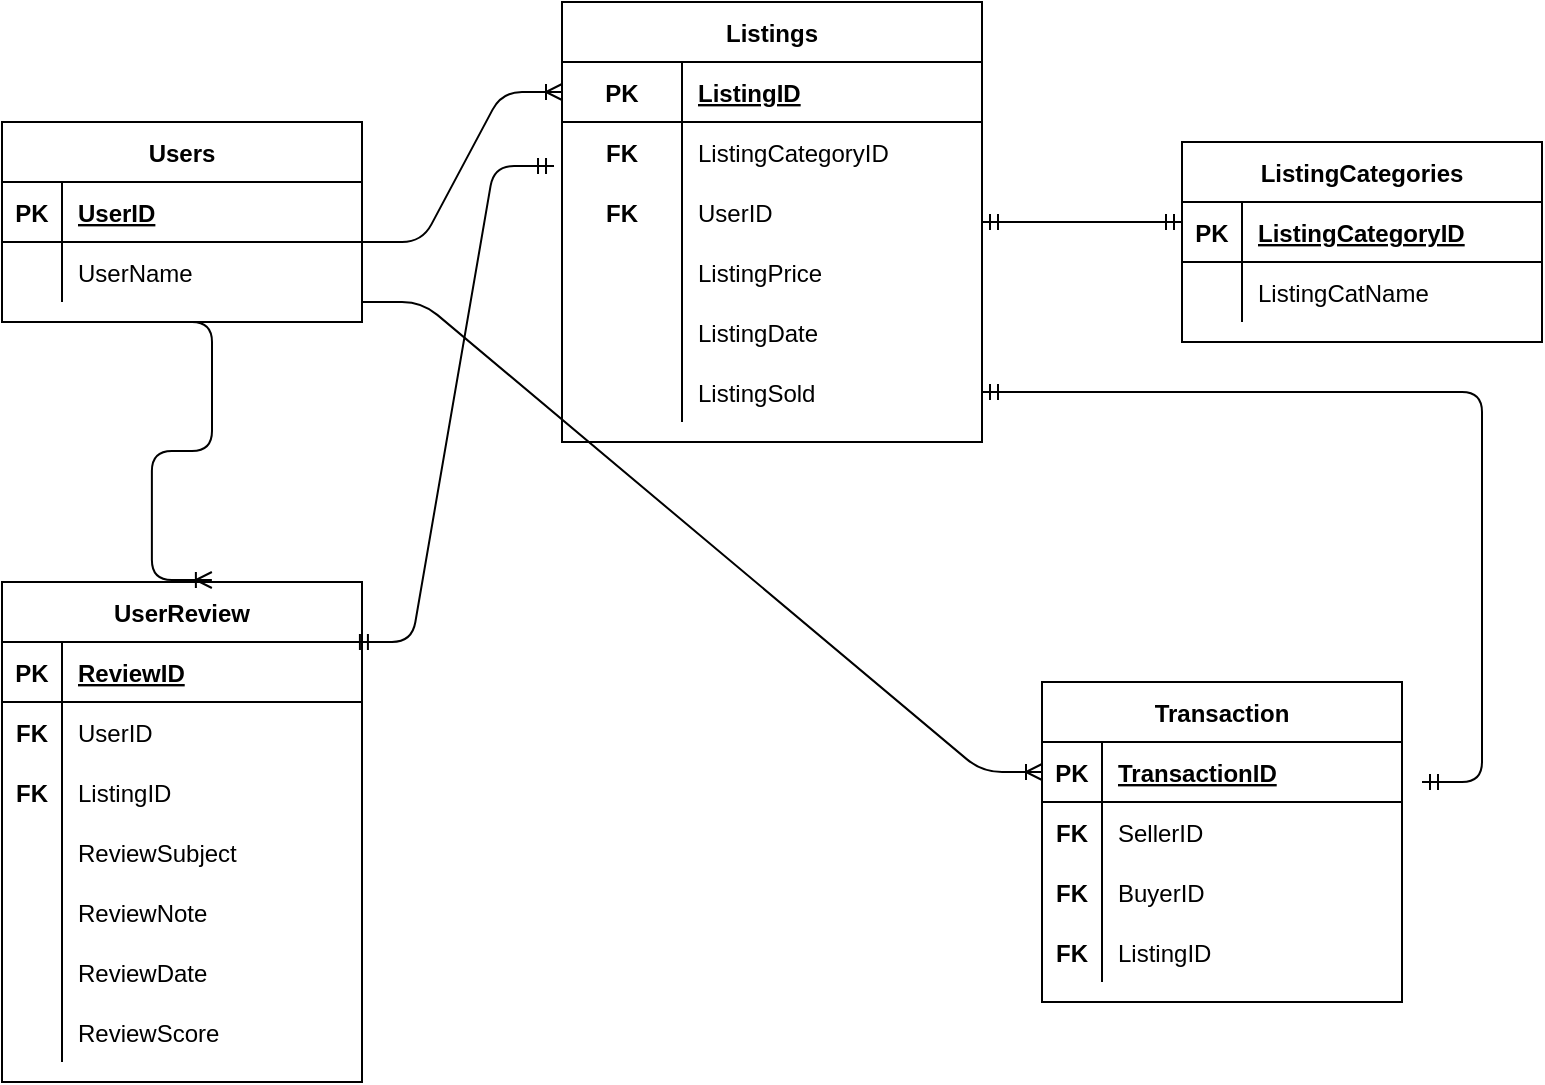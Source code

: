 <mxfile version="14.3.1" type="github">
  <diagram id="fB64tMOYFkFWQUvkLbui" name="Page-1">
    <mxGraphModel dx="1038" dy="587" grid="1" gridSize="10" guides="1" tooltips="1" connect="1" arrows="1" fold="1" page="1" pageScale="1" pageWidth="850" pageHeight="1100" math="0" shadow="0">
      <root>
        <mxCell id="0" />
        <mxCell id="1" parent="0" />
        <mxCell id="2J5BGBihmixoxJaA6tt8-1" value="Listings" style="shape=table;startSize=30;container=1;collapsible=1;childLayout=tableLayout;fixedRows=1;rowLines=0;fontStyle=1;align=center;resizeLast=1;" parent="1" vertex="1">
          <mxGeometry x="320" y="30" width="210" height="220" as="geometry" />
        </mxCell>
        <mxCell id="SBaLLvIWleJ0wnac8fEP-27" value="" style="shape=partialRectangle;collapsible=0;dropTarget=0;pointerEvents=0;fillColor=none;top=0;left=0;bottom=1;right=0;points=[[0,0.5],[1,0.5]];portConstraint=eastwest;" vertex="1" parent="2J5BGBihmixoxJaA6tt8-1">
          <mxGeometry y="30" width="210" height="30" as="geometry" />
        </mxCell>
        <mxCell id="SBaLLvIWleJ0wnac8fEP-28" value="PK" style="shape=partialRectangle;connectable=0;fillColor=none;top=0;left=0;bottom=0;right=0;fontStyle=1;overflow=hidden;" vertex="1" parent="SBaLLvIWleJ0wnac8fEP-27">
          <mxGeometry width="60" height="30" as="geometry" />
        </mxCell>
        <mxCell id="SBaLLvIWleJ0wnac8fEP-29" value="ListingID" style="shape=partialRectangle;connectable=0;fillColor=none;top=0;left=0;bottom=0;right=0;align=left;spacingLeft=6;fontStyle=5;overflow=hidden;" vertex="1" parent="SBaLLvIWleJ0wnac8fEP-27">
          <mxGeometry x="60" width="150" height="30" as="geometry" />
        </mxCell>
        <mxCell id="2J5BGBihmixoxJaA6tt8-14" value="" style="shape=partialRectangle;collapsible=0;dropTarget=0;pointerEvents=0;fillColor=none;top=0;left=0;bottom=0;right=0;points=[[0,0.5],[1,0.5]];portConstraint=eastwest;" parent="2J5BGBihmixoxJaA6tt8-1" vertex="1">
          <mxGeometry y="60" width="210" height="30" as="geometry" />
        </mxCell>
        <mxCell id="2J5BGBihmixoxJaA6tt8-15" value="FK" style="shape=partialRectangle;connectable=0;fillColor=none;top=0;left=0;bottom=0;right=0;fontStyle=1;overflow=hidden;" parent="2J5BGBihmixoxJaA6tt8-14" vertex="1">
          <mxGeometry width="60" height="30" as="geometry" />
        </mxCell>
        <mxCell id="2J5BGBihmixoxJaA6tt8-16" value="ListingCategoryID" style="shape=partialRectangle;connectable=0;fillColor=none;top=0;left=0;bottom=0;right=0;align=left;spacingLeft=6;fontStyle=0;overflow=hidden;" parent="2J5BGBihmixoxJaA6tt8-14" vertex="1">
          <mxGeometry x="60" width="150" height="30" as="geometry" />
        </mxCell>
        <mxCell id="2J5BGBihmixoxJaA6tt8-17" value="" style="shape=partialRectangle;collapsible=0;dropTarget=0;pointerEvents=0;fillColor=none;top=0;left=0;bottom=0;right=0;points=[[0,0.5],[1,0.5]];portConstraint=eastwest;" parent="2J5BGBihmixoxJaA6tt8-1" vertex="1">
          <mxGeometry y="90" width="210" height="30" as="geometry" />
        </mxCell>
        <mxCell id="2J5BGBihmixoxJaA6tt8-18" value="FK" style="shape=partialRectangle;connectable=0;fillColor=none;top=0;left=0;bottom=0;right=0;fontStyle=1;overflow=hidden;" parent="2J5BGBihmixoxJaA6tt8-17" vertex="1">
          <mxGeometry width="60" height="30" as="geometry" />
        </mxCell>
        <mxCell id="2J5BGBihmixoxJaA6tt8-19" value="UserID" style="shape=partialRectangle;connectable=0;fillColor=none;top=0;left=0;bottom=0;right=0;align=left;spacingLeft=6;fontStyle=0;overflow=hidden;" parent="2J5BGBihmixoxJaA6tt8-17" vertex="1">
          <mxGeometry x="60" width="150" height="30" as="geometry" />
        </mxCell>
        <mxCell id="cMP1e0_fmIWZxjMMPKLq-1" value="" style="shape=partialRectangle;collapsible=0;dropTarget=0;pointerEvents=0;fillColor=none;top=0;left=0;bottom=0;right=0;points=[[0,0.5],[1,0.5]];portConstraint=eastwest;" parent="2J5BGBihmixoxJaA6tt8-1" vertex="1">
          <mxGeometry y="120" width="210" height="30" as="geometry" />
        </mxCell>
        <mxCell id="cMP1e0_fmIWZxjMMPKLq-2" value="" style="shape=partialRectangle;connectable=0;fillColor=none;top=0;left=0;bottom=0;right=0;fontStyle=1;overflow=hidden;" parent="cMP1e0_fmIWZxjMMPKLq-1" vertex="1">
          <mxGeometry width="60" height="30" as="geometry" />
        </mxCell>
        <mxCell id="cMP1e0_fmIWZxjMMPKLq-3" value="ListingPrice" style="shape=partialRectangle;connectable=0;fillColor=none;top=0;left=0;bottom=0;right=0;align=left;spacingLeft=6;fontStyle=0;overflow=hidden;" parent="cMP1e0_fmIWZxjMMPKLq-1" vertex="1">
          <mxGeometry x="60" width="150" height="30" as="geometry" />
        </mxCell>
        <mxCell id="SBaLLvIWleJ0wnac8fEP-30" value="" style="shape=partialRectangle;collapsible=0;dropTarget=0;pointerEvents=0;fillColor=none;top=0;left=0;bottom=0;right=0;points=[[0,0.5],[1,0.5]];portConstraint=eastwest;" vertex="1" parent="2J5BGBihmixoxJaA6tt8-1">
          <mxGeometry y="150" width="210" height="30" as="geometry" />
        </mxCell>
        <mxCell id="SBaLLvIWleJ0wnac8fEP-31" value="" style="shape=partialRectangle;connectable=0;fillColor=none;top=0;left=0;bottom=0;right=0;editable=1;overflow=hidden;" vertex="1" parent="SBaLLvIWleJ0wnac8fEP-30">
          <mxGeometry width="60" height="30" as="geometry" />
        </mxCell>
        <mxCell id="SBaLLvIWleJ0wnac8fEP-32" value="ListingDate" style="shape=partialRectangle;connectable=0;fillColor=none;top=0;left=0;bottom=0;right=0;align=left;spacingLeft=6;overflow=hidden;" vertex="1" parent="SBaLLvIWleJ0wnac8fEP-30">
          <mxGeometry x="60" width="150" height="30" as="geometry" />
        </mxCell>
        <mxCell id="2J5BGBihmixoxJaA6tt8-11" value="" style="shape=partialRectangle;collapsible=0;dropTarget=0;pointerEvents=0;fillColor=none;top=0;left=0;bottom=0;right=0;points=[[0,0.5],[1,0.5]];portConstraint=eastwest;" parent="2J5BGBihmixoxJaA6tt8-1" vertex="1">
          <mxGeometry y="180" width="210" height="30" as="geometry" />
        </mxCell>
        <mxCell id="2J5BGBihmixoxJaA6tt8-12" value="" style="shape=partialRectangle;connectable=0;fillColor=none;top=0;left=0;bottom=0;right=0;editable=1;overflow=hidden;" parent="2J5BGBihmixoxJaA6tt8-11" vertex="1">
          <mxGeometry width="60" height="30" as="geometry" />
        </mxCell>
        <mxCell id="2J5BGBihmixoxJaA6tt8-13" value="ListingSold" style="shape=partialRectangle;connectable=0;fillColor=none;top=0;left=0;bottom=0;right=0;align=left;spacingLeft=6;overflow=hidden;" parent="2J5BGBihmixoxJaA6tt8-11" vertex="1">
          <mxGeometry x="60" width="150" height="30" as="geometry" />
        </mxCell>
        <mxCell id="SBaLLvIWleJ0wnac8fEP-14" value="Users" style="shape=table;startSize=30;container=1;collapsible=1;childLayout=tableLayout;fixedRows=1;rowLines=0;fontStyle=1;align=center;resizeLast=1;" vertex="1" parent="1">
          <mxGeometry x="40" y="90" width="180" height="100" as="geometry" />
        </mxCell>
        <mxCell id="SBaLLvIWleJ0wnac8fEP-15" value="" style="shape=partialRectangle;collapsible=0;dropTarget=0;pointerEvents=0;fillColor=none;top=0;left=0;bottom=1;right=0;points=[[0,0.5],[1,0.5]];portConstraint=eastwest;" vertex="1" parent="SBaLLvIWleJ0wnac8fEP-14">
          <mxGeometry y="30" width="180" height="30" as="geometry" />
        </mxCell>
        <mxCell id="SBaLLvIWleJ0wnac8fEP-16" value="PK" style="shape=partialRectangle;connectable=0;fillColor=none;top=0;left=0;bottom=0;right=0;fontStyle=1;overflow=hidden;" vertex="1" parent="SBaLLvIWleJ0wnac8fEP-15">
          <mxGeometry width="30" height="30" as="geometry" />
        </mxCell>
        <mxCell id="SBaLLvIWleJ0wnac8fEP-17" value="UserID" style="shape=partialRectangle;connectable=0;fillColor=none;top=0;left=0;bottom=0;right=0;align=left;spacingLeft=6;fontStyle=5;overflow=hidden;" vertex="1" parent="SBaLLvIWleJ0wnac8fEP-15">
          <mxGeometry x="30" width="150" height="30" as="geometry" />
        </mxCell>
        <mxCell id="SBaLLvIWleJ0wnac8fEP-18" value="" style="shape=partialRectangle;collapsible=0;dropTarget=0;pointerEvents=0;fillColor=none;top=0;left=0;bottom=0;right=0;points=[[0,0.5],[1,0.5]];portConstraint=eastwest;" vertex="1" parent="SBaLLvIWleJ0wnac8fEP-14">
          <mxGeometry y="60" width="180" height="30" as="geometry" />
        </mxCell>
        <mxCell id="SBaLLvIWleJ0wnac8fEP-19" value="" style="shape=partialRectangle;connectable=0;fillColor=none;top=0;left=0;bottom=0;right=0;editable=1;overflow=hidden;" vertex="1" parent="SBaLLvIWleJ0wnac8fEP-18">
          <mxGeometry width="30" height="30" as="geometry" />
        </mxCell>
        <mxCell id="SBaLLvIWleJ0wnac8fEP-20" value="UserName" style="shape=partialRectangle;connectable=0;fillColor=none;top=0;left=0;bottom=0;right=0;align=left;spacingLeft=6;overflow=hidden;" vertex="1" parent="SBaLLvIWleJ0wnac8fEP-18">
          <mxGeometry x="30" width="150" height="30" as="geometry" />
        </mxCell>
        <mxCell id="SBaLLvIWleJ0wnac8fEP-33" value="ListingCategories" style="shape=table;startSize=30;container=1;collapsible=1;childLayout=tableLayout;fixedRows=1;rowLines=0;fontStyle=1;align=center;resizeLast=1;" vertex="1" parent="1">
          <mxGeometry x="630" y="100" width="180" height="100" as="geometry" />
        </mxCell>
        <mxCell id="SBaLLvIWleJ0wnac8fEP-34" value="" style="shape=partialRectangle;collapsible=0;dropTarget=0;pointerEvents=0;fillColor=none;top=0;left=0;bottom=1;right=0;points=[[0,0.5],[1,0.5]];portConstraint=eastwest;" vertex="1" parent="SBaLLvIWleJ0wnac8fEP-33">
          <mxGeometry y="30" width="180" height="30" as="geometry" />
        </mxCell>
        <mxCell id="SBaLLvIWleJ0wnac8fEP-35" value="PK" style="shape=partialRectangle;connectable=0;fillColor=none;top=0;left=0;bottom=0;right=0;fontStyle=1;overflow=hidden;" vertex="1" parent="SBaLLvIWleJ0wnac8fEP-34">
          <mxGeometry width="30" height="30" as="geometry" />
        </mxCell>
        <mxCell id="SBaLLvIWleJ0wnac8fEP-36" value="ListingCategoryID" style="shape=partialRectangle;connectable=0;fillColor=none;top=0;left=0;bottom=0;right=0;align=left;spacingLeft=6;fontStyle=5;overflow=hidden;" vertex="1" parent="SBaLLvIWleJ0wnac8fEP-34">
          <mxGeometry x="30" width="150" height="30" as="geometry" />
        </mxCell>
        <mxCell id="SBaLLvIWleJ0wnac8fEP-37" value="" style="shape=partialRectangle;collapsible=0;dropTarget=0;pointerEvents=0;fillColor=none;top=0;left=0;bottom=0;right=0;points=[[0,0.5],[1,0.5]];portConstraint=eastwest;" vertex="1" parent="SBaLLvIWleJ0wnac8fEP-33">
          <mxGeometry y="60" width="180" height="30" as="geometry" />
        </mxCell>
        <mxCell id="SBaLLvIWleJ0wnac8fEP-38" value="" style="shape=partialRectangle;connectable=0;fillColor=none;top=0;left=0;bottom=0;right=0;editable=1;overflow=hidden;" vertex="1" parent="SBaLLvIWleJ0wnac8fEP-37">
          <mxGeometry width="30" height="30" as="geometry" />
        </mxCell>
        <mxCell id="SBaLLvIWleJ0wnac8fEP-39" value="ListingCatName" style="shape=partialRectangle;connectable=0;fillColor=none;top=0;left=0;bottom=0;right=0;align=left;spacingLeft=6;overflow=hidden;" vertex="1" parent="SBaLLvIWleJ0wnac8fEP-37">
          <mxGeometry x="30" width="150" height="30" as="geometry" />
        </mxCell>
        <mxCell id="SBaLLvIWleJ0wnac8fEP-47" value="UserReview" style="shape=table;startSize=30;container=1;collapsible=1;childLayout=tableLayout;fixedRows=1;rowLines=0;fontStyle=1;align=center;resizeLast=1;" vertex="1" parent="1">
          <mxGeometry x="40" y="320" width="180" height="250" as="geometry" />
        </mxCell>
        <mxCell id="SBaLLvIWleJ0wnac8fEP-48" value="" style="shape=partialRectangle;collapsible=0;dropTarget=0;pointerEvents=0;fillColor=none;top=0;left=0;bottom=1;right=0;points=[[0,0.5],[1,0.5]];portConstraint=eastwest;" vertex="1" parent="SBaLLvIWleJ0wnac8fEP-47">
          <mxGeometry y="30" width="180" height="30" as="geometry" />
        </mxCell>
        <mxCell id="SBaLLvIWleJ0wnac8fEP-49" value="PK" style="shape=partialRectangle;connectable=0;fillColor=none;top=0;left=0;bottom=0;right=0;fontStyle=1;overflow=hidden;" vertex="1" parent="SBaLLvIWleJ0wnac8fEP-48">
          <mxGeometry width="30" height="30" as="geometry" />
        </mxCell>
        <mxCell id="SBaLLvIWleJ0wnac8fEP-50" value="ReviewID" style="shape=partialRectangle;connectable=0;fillColor=none;top=0;left=0;bottom=0;right=0;align=left;spacingLeft=6;fontStyle=5;overflow=hidden;" vertex="1" parent="SBaLLvIWleJ0wnac8fEP-48">
          <mxGeometry x="30" width="150" height="30" as="geometry" />
        </mxCell>
        <mxCell id="SBaLLvIWleJ0wnac8fEP-51" value="" style="shape=partialRectangle;collapsible=0;dropTarget=0;pointerEvents=0;fillColor=none;top=0;left=0;bottom=0;right=0;points=[[0,0.5],[1,0.5]];portConstraint=eastwest;" vertex="1" parent="SBaLLvIWleJ0wnac8fEP-47">
          <mxGeometry y="60" width="180" height="30" as="geometry" />
        </mxCell>
        <mxCell id="SBaLLvIWleJ0wnac8fEP-52" value="FK" style="shape=partialRectangle;connectable=0;fillColor=none;top=0;left=0;bottom=0;right=0;editable=1;overflow=hidden;fontStyle=1" vertex="1" parent="SBaLLvIWleJ0wnac8fEP-51">
          <mxGeometry width="30" height="30" as="geometry" />
        </mxCell>
        <mxCell id="SBaLLvIWleJ0wnac8fEP-53" value="UserID" style="shape=partialRectangle;connectable=0;fillColor=none;top=0;left=0;bottom=0;right=0;align=left;spacingLeft=6;overflow=hidden;" vertex="1" parent="SBaLLvIWleJ0wnac8fEP-51">
          <mxGeometry x="30" width="150" height="30" as="geometry" />
        </mxCell>
        <mxCell id="SBaLLvIWleJ0wnac8fEP-54" value="" style="shape=partialRectangle;collapsible=0;dropTarget=0;pointerEvents=0;fillColor=none;top=0;left=0;bottom=0;right=0;points=[[0,0.5],[1,0.5]];portConstraint=eastwest;" vertex="1" parent="SBaLLvIWleJ0wnac8fEP-47">
          <mxGeometry y="90" width="180" height="30" as="geometry" />
        </mxCell>
        <mxCell id="SBaLLvIWleJ0wnac8fEP-55" value="FK" style="shape=partialRectangle;connectable=0;fillColor=none;top=0;left=0;bottom=0;right=0;editable=1;overflow=hidden;fontStyle=1" vertex="1" parent="SBaLLvIWleJ0wnac8fEP-54">
          <mxGeometry width="30" height="30" as="geometry" />
        </mxCell>
        <mxCell id="SBaLLvIWleJ0wnac8fEP-56" value="ListingID" style="shape=partialRectangle;connectable=0;fillColor=none;top=0;left=0;bottom=0;right=0;align=left;spacingLeft=6;overflow=hidden;" vertex="1" parent="SBaLLvIWleJ0wnac8fEP-54">
          <mxGeometry x="30" width="150" height="30" as="geometry" />
        </mxCell>
        <mxCell id="SBaLLvIWleJ0wnac8fEP-75" value="" style="shape=partialRectangle;collapsible=0;dropTarget=0;pointerEvents=0;fillColor=none;top=0;left=0;bottom=0;right=0;points=[[0,0.5],[1,0.5]];portConstraint=eastwest;" vertex="1" parent="SBaLLvIWleJ0wnac8fEP-47">
          <mxGeometry y="120" width="180" height="30" as="geometry" />
        </mxCell>
        <mxCell id="SBaLLvIWleJ0wnac8fEP-76" value="" style="shape=partialRectangle;connectable=0;fillColor=none;top=0;left=0;bottom=0;right=0;fontStyle=0;overflow=hidden;" vertex="1" parent="SBaLLvIWleJ0wnac8fEP-75">
          <mxGeometry width="30" height="30" as="geometry" />
        </mxCell>
        <mxCell id="SBaLLvIWleJ0wnac8fEP-77" value="ReviewSubject" style="shape=partialRectangle;connectable=0;fillColor=none;top=0;left=0;bottom=0;right=0;align=left;spacingLeft=6;fontStyle=0;overflow=hidden;" vertex="1" parent="SBaLLvIWleJ0wnac8fEP-75">
          <mxGeometry x="30" width="150" height="30" as="geometry" />
        </mxCell>
        <mxCell id="SBaLLvIWleJ0wnac8fEP-78" value="" style="shape=partialRectangle;collapsible=0;dropTarget=0;pointerEvents=0;fillColor=none;top=0;left=0;bottom=0;right=0;points=[[0,0.5],[1,0.5]];portConstraint=eastwest;" vertex="1" parent="SBaLLvIWleJ0wnac8fEP-47">
          <mxGeometry y="150" width="180" height="30" as="geometry" />
        </mxCell>
        <mxCell id="SBaLLvIWleJ0wnac8fEP-79" value="" style="shape=partialRectangle;connectable=0;fillColor=none;top=0;left=0;bottom=0;right=0;fontStyle=0;overflow=hidden;" vertex="1" parent="SBaLLvIWleJ0wnac8fEP-78">
          <mxGeometry width="30" height="30" as="geometry" />
        </mxCell>
        <mxCell id="SBaLLvIWleJ0wnac8fEP-80" value="ReviewNote" style="shape=partialRectangle;connectable=0;fillColor=none;top=0;left=0;bottom=0;right=0;align=left;spacingLeft=6;fontStyle=0;overflow=hidden;" vertex="1" parent="SBaLLvIWleJ0wnac8fEP-78">
          <mxGeometry x="30" width="150" height="30" as="geometry" />
        </mxCell>
        <mxCell id="SBaLLvIWleJ0wnac8fEP-68" value="" style="shape=partialRectangle;collapsible=0;dropTarget=0;pointerEvents=0;fillColor=none;top=0;left=0;bottom=0;right=0;points=[[0,0.5],[1,0.5]];portConstraint=eastwest;" vertex="1" parent="SBaLLvIWleJ0wnac8fEP-47">
          <mxGeometry y="180" width="180" height="30" as="geometry" />
        </mxCell>
        <mxCell id="SBaLLvIWleJ0wnac8fEP-69" value="" style="shape=partialRectangle;connectable=0;fillColor=none;top=0;left=0;bottom=0;right=0;fontStyle=0;overflow=hidden;" vertex="1" parent="SBaLLvIWleJ0wnac8fEP-68">
          <mxGeometry width="30" height="30" as="geometry" />
        </mxCell>
        <mxCell id="SBaLLvIWleJ0wnac8fEP-70" value="ReviewDate" style="shape=partialRectangle;connectable=0;fillColor=none;top=0;left=0;bottom=0;right=0;align=left;spacingLeft=6;fontStyle=0;overflow=hidden;" vertex="1" parent="SBaLLvIWleJ0wnac8fEP-68">
          <mxGeometry x="30" width="150" height="30" as="geometry" />
        </mxCell>
        <mxCell id="SBaLLvIWleJ0wnac8fEP-57" value="" style="shape=partialRectangle;collapsible=0;dropTarget=0;pointerEvents=0;fillColor=none;top=0;left=0;bottom=0;right=0;points=[[0,0.5],[1,0.5]];portConstraint=eastwest;" vertex="1" parent="SBaLLvIWleJ0wnac8fEP-47">
          <mxGeometry y="210" width="180" height="30" as="geometry" />
        </mxCell>
        <mxCell id="SBaLLvIWleJ0wnac8fEP-58" value="" style="shape=partialRectangle;connectable=0;fillColor=none;top=0;left=0;bottom=0;right=0;editable=1;overflow=hidden;" vertex="1" parent="SBaLLvIWleJ0wnac8fEP-57">
          <mxGeometry width="30" height="30" as="geometry" />
        </mxCell>
        <mxCell id="SBaLLvIWleJ0wnac8fEP-59" value="ReviewScore" style="shape=partialRectangle;connectable=0;fillColor=none;top=0;left=0;bottom=0;right=0;align=left;spacingLeft=6;overflow=hidden;" vertex="1" parent="SBaLLvIWleJ0wnac8fEP-57">
          <mxGeometry x="30" width="150" height="30" as="geometry" />
        </mxCell>
        <mxCell id="SBaLLvIWleJ0wnac8fEP-81" value="Transaction" style="shape=table;startSize=30;container=1;collapsible=1;childLayout=tableLayout;fixedRows=1;rowLines=0;fontStyle=1;align=center;resizeLast=1;" vertex="1" parent="1">
          <mxGeometry x="560" y="370" width="180" height="160" as="geometry" />
        </mxCell>
        <mxCell id="SBaLLvIWleJ0wnac8fEP-82" value="" style="shape=partialRectangle;collapsible=0;dropTarget=0;pointerEvents=0;fillColor=none;top=0;left=0;bottom=1;right=0;points=[[0,0.5],[1,0.5]];portConstraint=eastwest;" vertex="1" parent="SBaLLvIWleJ0wnac8fEP-81">
          <mxGeometry y="30" width="180" height="30" as="geometry" />
        </mxCell>
        <mxCell id="SBaLLvIWleJ0wnac8fEP-83" value="PK" style="shape=partialRectangle;connectable=0;fillColor=none;top=0;left=0;bottom=0;right=0;fontStyle=1;overflow=hidden;" vertex="1" parent="SBaLLvIWleJ0wnac8fEP-82">
          <mxGeometry width="30" height="30" as="geometry" />
        </mxCell>
        <mxCell id="SBaLLvIWleJ0wnac8fEP-84" value="TransactionID" style="shape=partialRectangle;connectable=0;fillColor=none;top=0;left=0;bottom=0;right=0;align=left;spacingLeft=6;fontStyle=5;overflow=hidden;" vertex="1" parent="SBaLLvIWleJ0wnac8fEP-82">
          <mxGeometry x="30" width="150" height="30" as="geometry" />
        </mxCell>
        <mxCell id="SBaLLvIWleJ0wnac8fEP-85" value="" style="shape=partialRectangle;collapsible=0;dropTarget=0;pointerEvents=0;fillColor=none;top=0;left=0;bottom=0;right=0;points=[[0,0.5],[1,0.5]];portConstraint=eastwest;" vertex="1" parent="SBaLLvIWleJ0wnac8fEP-81">
          <mxGeometry y="60" width="180" height="30" as="geometry" />
        </mxCell>
        <mxCell id="SBaLLvIWleJ0wnac8fEP-86" value="FK" style="shape=partialRectangle;connectable=0;fillColor=none;top=0;left=0;bottom=0;right=0;editable=1;overflow=hidden;fontStyle=1" vertex="1" parent="SBaLLvIWleJ0wnac8fEP-85">
          <mxGeometry width="30" height="30" as="geometry" />
        </mxCell>
        <mxCell id="SBaLLvIWleJ0wnac8fEP-87" value="SellerID" style="shape=partialRectangle;connectable=0;fillColor=none;top=0;left=0;bottom=0;right=0;align=left;spacingLeft=6;overflow=hidden;" vertex="1" parent="SBaLLvIWleJ0wnac8fEP-85">
          <mxGeometry x="30" width="150" height="30" as="geometry" />
        </mxCell>
        <mxCell id="SBaLLvIWleJ0wnac8fEP-88" value="" style="shape=partialRectangle;collapsible=0;dropTarget=0;pointerEvents=0;fillColor=none;top=0;left=0;bottom=0;right=0;points=[[0,0.5],[1,0.5]];portConstraint=eastwest;" vertex="1" parent="SBaLLvIWleJ0wnac8fEP-81">
          <mxGeometry y="90" width="180" height="30" as="geometry" />
        </mxCell>
        <mxCell id="SBaLLvIWleJ0wnac8fEP-89" value="FK" style="shape=partialRectangle;connectable=0;fillColor=none;top=0;left=0;bottom=0;right=0;editable=1;overflow=hidden;fontStyle=1" vertex="1" parent="SBaLLvIWleJ0wnac8fEP-88">
          <mxGeometry width="30" height="30" as="geometry" />
        </mxCell>
        <mxCell id="SBaLLvIWleJ0wnac8fEP-90" value="BuyerID" style="shape=partialRectangle;connectable=0;fillColor=none;top=0;left=0;bottom=0;right=0;align=left;spacingLeft=6;overflow=hidden;" vertex="1" parent="SBaLLvIWleJ0wnac8fEP-88">
          <mxGeometry x="30" width="150" height="30" as="geometry" />
        </mxCell>
        <mxCell id="SBaLLvIWleJ0wnac8fEP-91" value="" style="shape=partialRectangle;collapsible=0;dropTarget=0;pointerEvents=0;fillColor=none;top=0;left=0;bottom=0;right=0;points=[[0,0.5],[1,0.5]];portConstraint=eastwest;" vertex="1" parent="SBaLLvIWleJ0wnac8fEP-81">
          <mxGeometry y="120" width="180" height="30" as="geometry" />
        </mxCell>
        <mxCell id="SBaLLvIWleJ0wnac8fEP-92" value="FK" style="shape=partialRectangle;connectable=0;fillColor=none;top=0;left=0;bottom=0;right=0;editable=1;overflow=hidden;fontStyle=1" vertex="1" parent="SBaLLvIWleJ0wnac8fEP-91">
          <mxGeometry width="30" height="30" as="geometry" />
        </mxCell>
        <mxCell id="SBaLLvIWleJ0wnac8fEP-93" value="ListingID" style="shape=partialRectangle;connectable=0;fillColor=none;top=0;left=0;bottom=0;right=0;align=left;spacingLeft=6;overflow=hidden;" vertex="1" parent="SBaLLvIWleJ0wnac8fEP-91">
          <mxGeometry x="30" width="150" height="30" as="geometry" />
        </mxCell>
        <mxCell id="SBaLLvIWleJ0wnac8fEP-94" value="" style="edgeStyle=entityRelationEdgeStyle;fontSize=12;html=1;endArrow=ERoneToMany;entryX=0;entryY=0.5;entryDx=0;entryDy=0;" edge="1" parent="1" target="SBaLLvIWleJ0wnac8fEP-27">
          <mxGeometry width="100" height="100" relative="1" as="geometry">
            <mxPoint x="220" y="150" as="sourcePoint" />
            <mxPoint x="320" y="50" as="targetPoint" />
          </mxGeometry>
        </mxCell>
        <mxCell id="SBaLLvIWleJ0wnac8fEP-95" value="" style="edgeStyle=entityRelationEdgeStyle;fontSize=12;html=1;endArrow=ERmandOne;startArrow=ERmandOne;" edge="1" parent="1" target="2J5BGBihmixoxJaA6tt8-11">
          <mxGeometry width="100" height="100" relative="1" as="geometry">
            <mxPoint x="750" y="420" as="sourcePoint" />
            <mxPoint x="320" y="220" as="targetPoint" />
          </mxGeometry>
        </mxCell>
        <mxCell id="SBaLLvIWleJ0wnac8fEP-96" value="" style="edgeStyle=entityRelationEdgeStyle;fontSize=12;html=1;endArrow=ERoneToMany;entryX=0;entryY=0.5;entryDx=0;entryDy=0;" edge="1" parent="1" target="SBaLLvIWleJ0wnac8fEP-82">
          <mxGeometry width="100" height="100" relative="1" as="geometry">
            <mxPoint x="220" y="180" as="sourcePoint" />
            <mxPoint x="470" y="230" as="targetPoint" />
          </mxGeometry>
        </mxCell>
        <mxCell id="SBaLLvIWleJ0wnac8fEP-97" value="" style="edgeStyle=entityRelationEdgeStyle;fontSize=12;html=1;endArrow=ERmandOne;startArrow=ERmandOne;exitX=1;exitY=0.5;exitDx=0;exitDy=0;" edge="1" parent="1" source="2J5BGBihmixoxJaA6tt8-1">
          <mxGeometry width="100" height="100" relative="1" as="geometry">
            <mxPoint x="530" y="240" as="sourcePoint" />
            <mxPoint x="630" y="140" as="targetPoint" />
          </mxGeometry>
        </mxCell>
        <mxCell id="SBaLLvIWleJ0wnac8fEP-98" value="" style="edgeStyle=entityRelationEdgeStyle;fontSize=12;html=1;endArrow=ERmandOne;startArrow=ERmandOne;exitX=0.972;exitY=0;exitDx=0;exitDy=0;exitPerimeter=0;entryX=-0.019;entryY=0.733;entryDx=0;entryDy=0;entryPerimeter=0;" edge="1" parent="1" source="SBaLLvIWleJ0wnac8fEP-48" target="2J5BGBihmixoxJaA6tt8-14">
          <mxGeometry width="100" height="100" relative="1" as="geometry">
            <mxPoint x="370" y="330" as="sourcePoint" />
            <mxPoint x="470" y="230" as="targetPoint" />
          </mxGeometry>
        </mxCell>
        <mxCell id="SBaLLvIWleJ0wnac8fEP-99" value="" style="edgeStyle=entityRelationEdgeStyle;fontSize=12;html=1;endArrow=ERoneToMany;entryX=0.583;entryY=-0.004;entryDx=0;entryDy=0;entryPerimeter=0;" edge="1" parent="1" target="SBaLLvIWleJ0wnac8fEP-47">
          <mxGeometry width="100" height="100" relative="1" as="geometry">
            <mxPoint x="115" y="190" as="sourcePoint" />
            <mxPoint x="180" y="190" as="targetPoint" />
          </mxGeometry>
        </mxCell>
      </root>
    </mxGraphModel>
  </diagram>
</mxfile>
